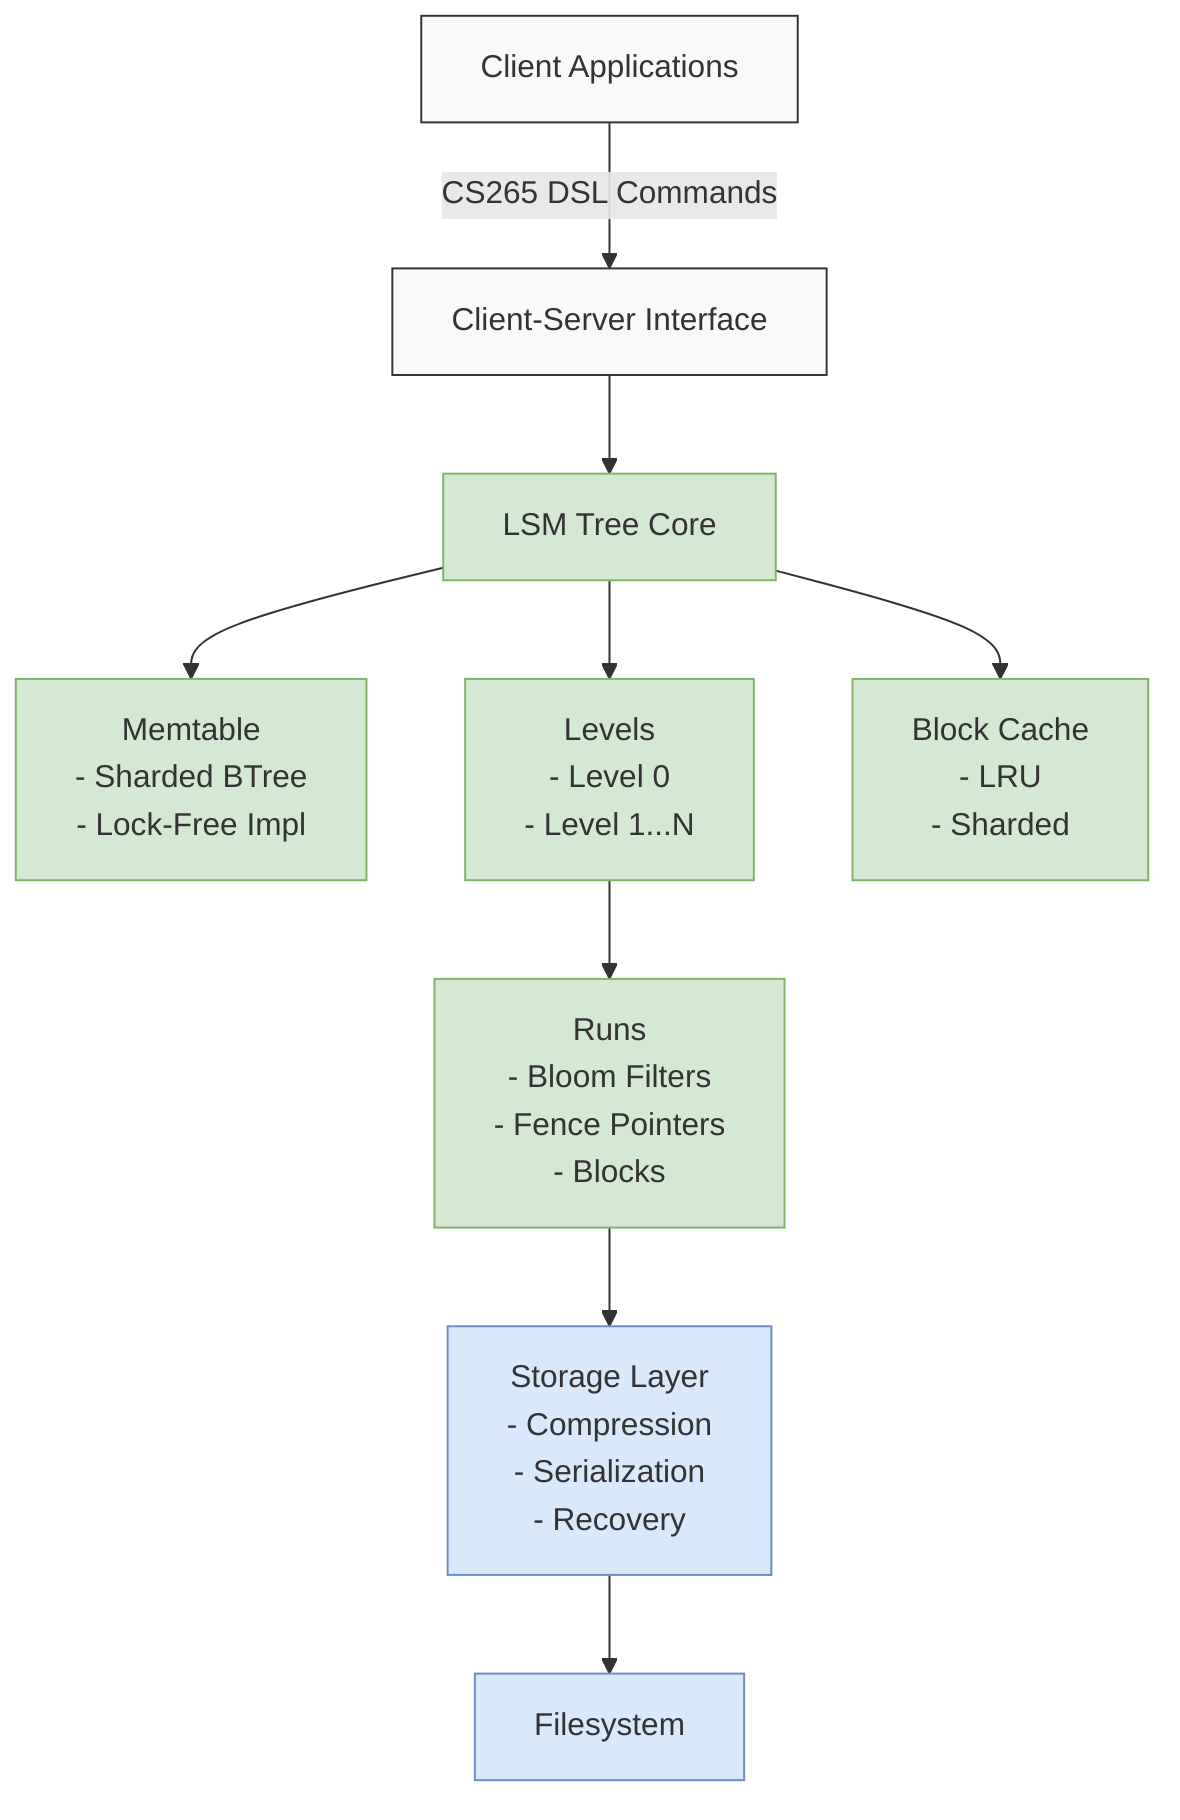 graph TD
    client["Client Applications"]
    interface["Client-Server Interface"]
    core["LSM Tree Core"]
    memtable["Memtable\n- Sharded BTree\n- Lock-Free Impl"]
    levels["Levels\n- Level 0\n- Level 1...N"]
    cache["Block Cache\n- LRU\n- Sharded"]
    runs["Runs\n- Bloom Filters\n- Fence Pointers\n- Blocks"]
    storage["Storage Layer\n- Compression\n- Serialization\n- Recovery"]
    fs["Filesystem"]
    
    client -- "CS265 DSL Commands" --> interface
    interface --> core
    core --> memtable
    core --> levels
    core --> cache
    levels --> runs
    runs --> storage
    storage --> fs
    
    classDef default fill:#f9f9f9,stroke:#333,stroke-width:1px
    classDef component fill:#d5e8d4,stroke:#82b366,stroke-width:1px
    classDef storage fill:#dae8fc,stroke:#6c8ebf,stroke-width:1px
    
    class client,interface default
    class core,memtable,levels,cache,runs component
    class storage,fs storage